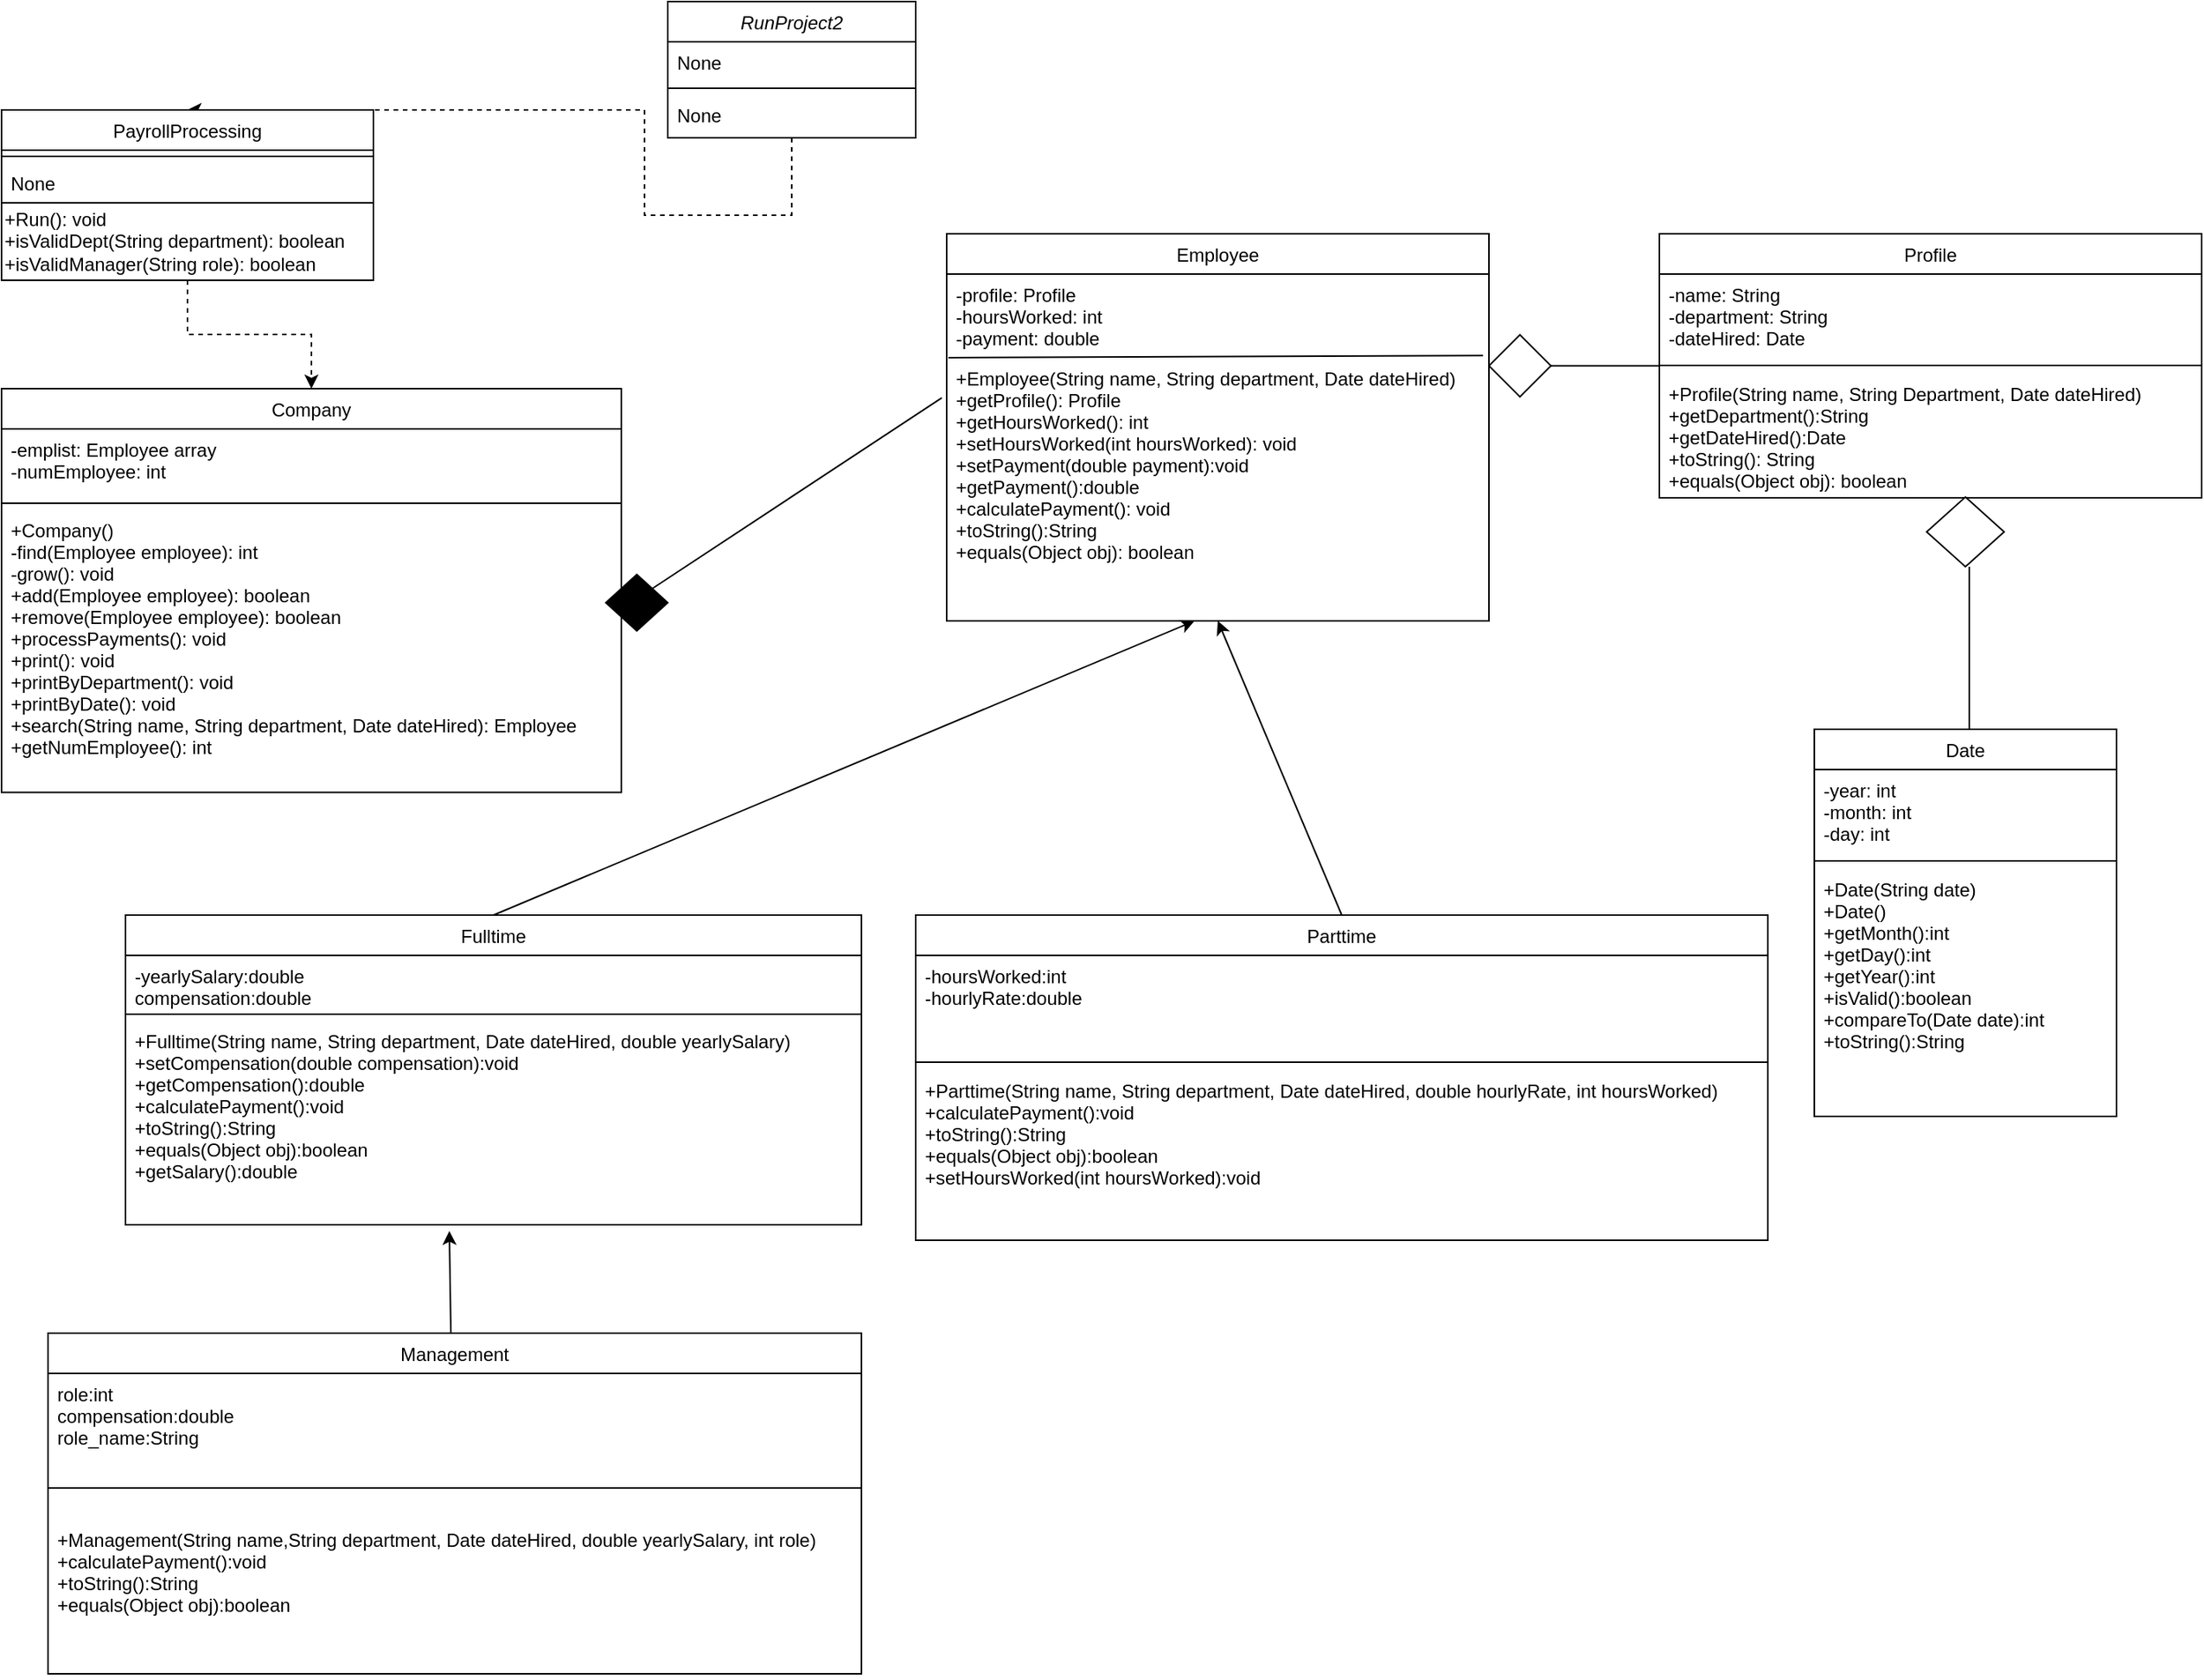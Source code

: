 <mxfile version="14.4.2" type="device"><diagram id="C5RBs43oDa-KdzZeNtuy" name="Page-1"><mxGraphModel dx="1200" dy="782" grid="1" gridSize="10" guides="1" tooltips="1" connect="1" arrows="1" fold="1" page="1" pageScale="1" pageWidth="827" pageHeight="1169" math="0" shadow="0"><root><mxCell id="WIyWlLk6GJQsqaUBKTNV-0"/><mxCell id="WIyWlLk6GJQsqaUBKTNV-1" parent="WIyWlLk6GJQsqaUBKTNV-0"/><mxCell id="HfLVBWk7cFYxpYuIdrru-0" style="edgeStyle=orthogonalEdgeStyle;rounded=0;orthogonalLoop=1;jettySize=auto;html=1;exitX=0.5;exitY=1;exitDx=0;exitDy=0;entryX=0.5;entryY=0;entryDx=0;entryDy=0;jumpStyle=none;sourcePerimeterSpacing=0;dashed=1;" parent="WIyWlLk6GJQsqaUBKTNV-1" source="zkfFHV4jXpPFQw0GAbJ--0" target="zkfFHV4jXpPFQw0GAbJ--6" edge="1"><mxGeometry relative="1" as="geometry"><Array as="points"><mxPoint x="455" y="138"/></Array></mxGeometry></mxCell><mxCell id="zkfFHV4jXpPFQw0GAbJ--0" value="RunProject2" style="swimlane;fontStyle=2;align=center;verticalAlign=top;childLayout=stackLayout;horizontal=1;startSize=26;horizontalStack=0;resizeParent=1;resizeLast=0;collapsible=1;marginBottom=0;rounded=0;shadow=0;strokeWidth=1;" parent="WIyWlLk6GJQsqaUBKTNV-1" vertex="1"><mxGeometry x="470" width="160" height="88" as="geometry"><mxRectangle x="230" y="140" width="160" height="26" as="alternateBounds"/></mxGeometry></mxCell><mxCell id="zkfFHV4jXpPFQw0GAbJ--1" value="None" style="text;align=left;verticalAlign=top;spacingLeft=4;spacingRight=4;overflow=hidden;rotatable=0;points=[[0,0.5],[1,0.5]];portConstraint=eastwest;" parent="zkfFHV4jXpPFQw0GAbJ--0" vertex="1"><mxGeometry y="26" width="160" height="26" as="geometry"/></mxCell><mxCell id="zkfFHV4jXpPFQw0GAbJ--4" value="" style="line;html=1;strokeWidth=1;align=left;verticalAlign=middle;spacingTop=-1;spacingLeft=3;spacingRight=3;rotatable=0;labelPosition=right;points=[];portConstraint=eastwest;" parent="zkfFHV4jXpPFQw0GAbJ--0" vertex="1"><mxGeometry y="52" width="160" height="8" as="geometry"/></mxCell><mxCell id="zkfFHV4jXpPFQw0GAbJ--5" value="None" style="text;align=left;verticalAlign=top;spacingLeft=4;spacingRight=4;overflow=hidden;rotatable=0;points=[[0,0.5],[1,0.5]];portConstraint=eastwest;" parent="zkfFHV4jXpPFQw0GAbJ--0" vertex="1"><mxGeometry y="60" width="160" height="26" as="geometry"/></mxCell><mxCell id="HfLVBWk7cFYxpYuIdrru-2" style="edgeStyle=orthogonalEdgeStyle;rounded=0;jumpStyle=none;orthogonalLoop=1;jettySize=auto;html=1;exitX=0.5;exitY=1;exitDx=0;exitDy=0;entryX=0.5;entryY=0;entryDx=0;entryDy=0;dashed=1;sourcePerimeterSpacing=0;strokeColor=#000000;" parent="WIyWlLk6GJQsqaUBKTNV-1" source="zkfFHV4jXpPFQw0GAbJ--6" target="zkfFHV4jXpPFQw0GAbJ--13" edge="1"><mxGeometry relative="1" as="geometry"/></mxCell><mxCell id="zkfFHV4jXpPFQw0GAbJ--6" value="PayrollProcessing" style="swimlane;fontStyle=0;align=center;verticalAlign=top;childLayout=stackLayout;horizontal=1;startSize=26;horizontalStack=0;resizeParent=1;resizeLast=0;collapsible=1;marginBottom=0;rounded=0;shadow=0;strokeWidth=1;" parent="WIyWlLk6GJQsqaUBKTNV-1" vertex="1"><mxGeometry x="40" y="70" width="240" height="110" as="geometry"><mxRectangle x="130" y="380" width="160" height="26" as="alternateBounds"/></mxGeometry></mxCell><mxCell id="zkfFHV4jXpPFQw0GAbJ--9" value="" style="line;html=1;strokeWidth=1;align=left;verticalAlign=middle;spacingTop=-1;spacingLeft=3;spacingRight=3;rotatable=0;labelPosition=right;points=[];portConstraint=eastwest;" parent="zkfFHV4jXpPFQw0GAbJ--6" vertex="1"><mxGeometry y="26" width="240" height="8" as="geometry"/></mxCell><mxCell id="zkfFHV4jXpPFQw0GAbJ--7" value="None" style="text;align=left;verticalAlign=top;spacingLeft=4;spacingRight=4;overflow=hidden;rotatable=0;points=[[0,0.5],[1,0.5]];portConstraint=eastwest;" parent="zkfFHV4jXpPFQw0GAbJ--6" vertex="1"><mxGeometry y="34" width="240" height="26" as="geometry"/></mxCell><mxCell id="HfLVBWk7cFYxpYuIdrru-1" value="+Run(): void&lt;br&gt;+isValidDept(String department): boolean&lt;br&gt;+isValidManager(String role): boolean" style="text;html=1;align=left;verticalAlign=middle;resizable=0;points=[];autosize=1;" parent="zkfFHV4jXpPFQw0GAbJ--6" vertex="1"><mxGeometry y="60" width="240" height="50" as="geometry"/></mxCell><mxCell id="6x7nm0PWd8gOV_7M5Qk7-1" value="" style="endArrow=none;html=1;entryX=1;entryY=0;entryDx=0;entryDy=0;entryPerimeter=0;exitX=0;exitY=0;exitDx=0;exitDy=0;exitPerimeter=0;" edge="1" parent="zkfFHV4jXpPFQw0GAbJ--6" source="HfLVBWk7cFYxpYuIdrru-1" target="HfLVBWk7cFYxpYuIdrru-1"><mxGeometry width="50" height="50" relative="1" as="geometry"><mxPoint x="115" y="80" as="sourcePoint"/><mxPoint x="165" y="30" as="targetPoint"/></mxGeometry></mxCell><mxCell id="zkfFHV4jXpPFQw0GAbJ--13" value="Company" style="swimlane;fontStyle=0;align=center;verticalAlign=top;childLayout=stackLayout;horizontal=1;startSize=26;horizontalStack=0;resizeParent=1;resizeLast=0;collapsible=1;marginBottom=0;rounded=0;shadow=0;strokeWidth=1;" parent="WIyWlLk6GJQsqaUBKTNV-1" vertex="1"><mxGeometry x="40" y="250" width="400" height="260.75" as="geometry"><mxRectangle x="340" y="380" width="170" height="26" as="alternateBounds"/></mxGeometry></mxCell><mxCell id="zkfFHV4jXpPFQw0GAbJ--14" value="-emplist: Employee array&#xa;-numEmployee: int" style="text;align=left;verticalAlign=top;spacingLeft=4;spacingRight=4;overflow=hidden;rotatable=0;points=[[0,0.5],[1,0.5]];portConstraint=eastwest;" parent="zkfFHV4jXpPFQw0GAbJ--13" vertex="1"><mxGeometry y="26" width="400" height="44" as="geometry"/></mxCell><mxCell id="zkfFHV4jXpPFQw0GAbJ--15" value="" style="line;html=1;strokeWidth=1;align=left;verticalAlign=middle;spacingTop=-1;spacingLeft=3;spacingRight=3;rotatable=0;labelPosition=right;points=[];portConstraint=eastwest;" parent="zkfFHV4jXpPFQw0GAbJ--13" vertex="1"><mxGeometry y="70" width="400" height="8" as="geometry"/></mxCell><mxCell id="HfLVBWk7cFYxpYuIdrru-4" value="+Company()&#xa;-find(Employee employee): int&#xa;-grow(): void&#xa;+add(Employee employee): boolean&#xa;+remove(Employee employee): boolean&#xa;+processPayments(): void&#xa;+print(): void&#xa;+printByDepartment(): void&#xa;+printByDate(): void&#xa;+search(String name, String department, Date dateHired): Employee&#xa;+getNumEmployee(): int " style="text;align=left;verticalAlign=top;spacingLeft=4;spacingRight=4;overflow=hidden;rotatable=0;points=[[0,0.5],[1,0.5]];portConstraint=eastwest;" parent="zkfFHV4jXpPFQw0GAbJ--13" vertex="1"><mxGeometry y="78" width="400" height="172" as="geometry"/></mxCell><mxCell id="HfLVBWk7cFYxpYuIdrru-10" value="Employee" style="swimlane;fontStyle=0;align=center;verticalAlign=top;childLayout=stackLayout;horizontal=1;startSize=26;horizontalStack=0;resizeParent=1;resizeLast=0;collapsible=1;marginBottom=0;rounded=0;shadow=0;strokeWidth=1;" parent="WIyWlLk6GJQsqaUBKTNV-1" vertex="1"><mxGeometry x="650" y="150" width="350" height="250" as="geometry"><mxRectangle x="550" y="140" width="160" height="26" as="alternateBounds"/></mxGeometry></mxCell><mxCell id="6x7nm0PWd8gOV_7M5Qk7-4" value="" style="endArrow=none;html=1;entryX=0.989;entryY=-0.009;entryDx=0;entryDy=0;entryPerimeter=0;exitX=0.003;exitY=0;exitDx=0;exitDy=0;exitPerimeter=0;" edge="1" parent="HfLVBWk7cFYxpYuIdrru-10" source="HfLVBWk7cFYxpYuIdrru-17" target="HfLVBWk7cFYxpYuIdrru-17"><mxGeometry width="50" height="50" relative="1" as="geometry"><mxPoint x="110" y="90" as="sourcePoint"/><mxPoint x="160" y="40" as="targetPoint"/></mxGeometry></mxCell><mxCell id="HfLVBWk7cFYxpYuIdrru-11" value="-profile: Profile&#xa;-hoursWorked: int&#xa;-payment: double&#xa;" style="text;align=left;verticalAlign=top;spacingLeft=4;spacingRight=4;overflow=hidden;rotatable=0;points=[[0,0.5],[1,0.5]];portConstraint=eastwest;" parent="HfLVBWk7cFYxpYuIdrru-10" vertex="1"><mxGeometry y="26" width="350" height="54" as="geometry"/></mxCell><mxCell id="HfLVBWk7cFYxpYuIdrru-17" value="+Employee(String name, String department, Date dateHired)&#xa;+getProfile(): Profile&#xa;+getHoursWorked(): int &#xa;+setHoursWorked(int hoursWorked): void&#xa;+setPayment(double payment):void&#xa;+getPayment():double&#xa;+calculatePayment(): void &#xa;+toString():String&#xa;+equals(Object obj): boolean&#xa;" style="text;align=left;verticalAlign=top;spacingLeft=4;spacingRight=4;overflow=hidden;rotatable=0;points=[[0,0.5],[1,0.5]];portConstraint=eastwest;" parent="HfLVBWk7cFYxpYuIdrru-10" vertex="1"><mxGeometry y="80" width="350" height="150" as="geometry"/></mxCell><mxCell id="HfLVBWk7cFYxpYuIdrru-24" value="Profile" style="swimlane;fontStyle=0;align=center;verticalAlign=top;childLayout=stackLayout;horizontal=1;startSize=26;horizontalStack=0;resizeParent=1;resizeLast=0;collapsible=1;marginBottom=0;rounded=0;shadow=0;strokeWidth=1;" parent="WIyWlLk6GJQsqaUBKTNV-1" vertex="1"><mxGeometry x="1110" y="150" width="350" height="170.5" as="geometry"><mxRectangle x="550" y="140" width="160" height="26" as="alternateBounds"/></mxGeometry></mxCell><mxCell id="HfLVBWk7cFYxpYuIdrru-25" value="-name: String&#xa;-department: String&#xa;-dateHired: Date" style="text;align=left;verticalAlign=top;spacingLeft=4;spacingRight=4;overflow=hidden;rotatable=0;points=[[0,0.5],[1,0.5]];portConstraint=eastwest;" parent="HfLVBWk7cFYxpYuIdrru-24" vertex="1"><mxGeometry y="26" width="350" height="54" as="geometry"/></mxCell><mxCell id="HfLVBWk7cFYxpYuIdrru-26" value="" style="line;html=1;strokeWidth=1;align=left;verticalAlign=middle;spacingTop=-1;spacingLeft=3;spacingRight=3;rotatable=0;labelPosition=right;points=[];portConstraint=eastwest;" parent="HfLVBWk7cFYxpYuIdrru-24" vertex="1"><mxGeometry y="80" width="350" height="10" as="geometry"/></mxCell><mxCell id="HfLVBWk7cFYxpYuIdrru-27" value="+Profile(String name, String Department, Date dateHired)&#xa;+getDepartment():String&#xa;+getDateHired():Date&#xa;+toString(): String&#xa;+equals(Object obj): boolean" style="text;align=left;verticalAlign=top;spacingLeft=4;spacingRight=4;overflow=hidden;rotatable=0;points=[[0,0.5],[1,0.5]];portConstraint=eastwest;" parent="HfLVBWk7cFYxpYuIdrru-24" vertex="1"><mxGeometry y="90" width="350" height="80" as="geometry"/></mxCell><mxCell id="HfLVBWk7cFYxpYuIdrru-33" value="Date" style="swimlane;fontStyle=0;align=center;verticalAlign=top;childLayout=stackLayout;horizontal=1;startSize=26;horizontalStack=0;resizeParent=1;resizeLast=0;collapsible=1;marginBottom=0;rounded=0;shadow=0;strokeWidth=1;" parent="WIyWlLk6GJQsqaUBKTNV-1" vertex="1"><mxGeometry x="1210" y="470" width="195" height="250" as="geometry"><mxRectangle x="550" y="140" width="160" height="26" as="alternateBounds"/></mxGeometry></mxCell><mxCell id="HfLVBWk7cFYxpYuIdrru-34" value="-year: int&#xa;-month: int&#xa;-day: int" style="text;align=left;verticalAlign=top;spacingLeft=4;spacingRight=4;overflow=hidden;rotatable=0;points=[[0,0.5],[1,0.5]];portConstraint=eastwest;" parent="HfLVBWk7cFYxpYuIdrru-33" vertex="1"><mxGeometry y="26" width="195" height="54" as="geometry"/></mxCell><mxCell id="HfLVBWk7cFYxpYuIdrru-35" value="" style="line;html=1;strokeWidth=1;align=left;verticalAlign=middle;spacingTop=-1;spacingLeft=3;spacingRight=3;rotatable=0;labelPosition=right;points=[];portConstraint=eastwest;" parent="HfLVBWk7cFYxpYuIdrru-33" vertex="1"><mxGeometry y="80" width="195" height="10" as="geometry"/></mxCell><mxCell id="HfLVBWk7cFYxpYuIdrru-36" value="+Date(String date)&#xa;+Date()&#xa;+getMonth():int&#xa;+getDay():int&#xa;+getYear():int&#xa;+isValid():boolean&#xa;+compareTo(Date date):int&#xa;+toString():String" style="text;align=left;verticalAlign=top;spacingLeft=4;spacingRight=4;overflow=hidden;rotatable=0;points=[[0,0.5],[1,0.5]];portConstraint=eastwest;" parent="HfLVBWk7cFYxpYuIdrru-33" vertex="1"><mxGeometry y="90" width="195" height="140" as="geometry"/></mxCell><mxCell id="HfLVBWk7cFYxpYuIdrru-39" value="Parttime" style="swimlane;fontStyle=0;align=center;verticalAlign=top;childLayout=stackLayout;horizontal=1;startSize=26;horizontalStack=0;resizeParent=1;resizeLast=0;collapsible=1;marginBottom=0;rounded=0;shadow=0;strokeWidth=1;" parent="WIyWlLk6GJQsqaUBKTNV-1" vertex="1"><mxGeometry x="630" y="590" width="550" height="210" as="geometry"><mxRectangle x="550" y="140" width="160" height="26" as="alternateBounds"/></mxGeometry></mxCell><mxCell id="HfLVBWk7cFYxpYuIdrru-40" value="-hoursWorked:int&#xa;-hourlyRate:double&#xa;" style="text;align=left;verticalAlign=top;spacingLeft=4;spacingRight=4;overflow=hidden;rotatable=0;points=[[0,0.5],[1,0.5]];portConstraint=eastwest;" parent="HfLVBWk7cFYxpYuIdrru-39" vertex="1"><mxGeometry y="26" width="550" height="64" as="geometry"/></mxCell><mxCell id="HfLVBWk7cFYxpYuIdrru-45" value="" style="line;html=1;strokeWidth=1;align=left;verticalAlign=middle;spacingTop=-1;spacingLeft=3;spacingRight=3;rotatable=0;labelPosition=right;points=[];portConstraint=eastwest;" parent="HfLVBWk7cFYxpYuIdrru-39" vertex="1"><mxGeometry y="90" width="550" height="10" as="geometry"/></mxCell><mxCell id="HfLVBWk7cFYxpYuIdrru-47" value="+Parttime(String name, String department, Date dateHired, double hourlyRate, int hoursWorked)&#xa;+calculatePayment():void&#xa;+toString():String&#xa;+equals(Object obj):boolean&#xa;+setHoursWorked(int hoursWorked):void" style="text;align=left;verticalAlign=top;spacingLeft=4;spacingRight=4;overflow=hidden;rotatable=0;points=[[0,0.5],[1,0.5]];portConstraint=eastwest;" parent="HfLVBWk7cFYxpYuIdrru-39" vertex="1"><mxGeometry y="100" width="550" height="110" as="geometry"/></mxCell><mxCell id="HfLVBWk7cFYxpYuIdrru-52" value="Fulltime" style="swimlane;fontStyle=0;align=center;verticalAlign=top;childLayout=stackLayout;horizontal=1;startSize=26;horizontalStack=0;resizeParent=1;resizeLast=0;collapsible=1;marginBottom=0;rounded=0;shadow=0;strokeWidth=1;" parent="WIyWlLk6GJQsqaUBKTNV-1" vertex="1"><mxGeometry x="120" y="590" width="475" height="200" as="geometry"><mxRectangle x="550" y="140" width="160" height="26" as="alternateBounds"/></mxGeometry></mxCell><mxCell id="HfLVBWk7cFYxpYuIdrru-53" value="-yearlySalary:double&#xa;compensation:double" style="text;align=left;verticalAlign=top;spacingLeft=4;spacingRight=4;overflow=hidden;rotatable=0;points=[[0,0.5],[1,0.5]];portConstraint=eastwest;" parent="HfLVBWk7cFYxpYuIdrru-52" vertex="1"><mxGeometry y="26" width="475" height="34" as="geometry"/></mxCell><mxCell id="HfLVBWk7cFYxpYuIdrru-58" value="" style="line;html=1;strokeWidth=1;align=left;verticalAlign=middle;spacingTop=-1;spacingLeft=3;spacingRight=3;rotatable=0;labelPosition=right;points=[];portConstraint=eastwest;" parent="HfLVBWk7cFYxpYuIdrru-52" vertex="1"><mxGeometry y="60" width="475" height="8" as="geometry"/></mxCell><mxCell id="HfLVBWk7cFYxpYuIdrru-59" value="+Fulltime(String name, String department, Date dateHired, double yearlySalary)&#xa;+setCompensation(double compensation):void&#xa;+getCompensation():double&#xa;+calculatePayment():void&#xa;+toString():String&#xa;+equals(Object obj):boolean&#xa;+getSalary():double&#xa;&#xa; " style="text;align=left;verticalAlign=top;spacingLeft=4;spacingRight=4;overflow=hidden;rotatable=0;points=[[0,0.5],[1,0.5]];portConstraint=eastwest;" parent="HfLVBWk7cFYxpYuIdrru-52" vertex="1"><mxGeometry y="68" width="475" height="132" as="geometry"/></mxCell><mxCell id="HfLVBWk7cFYxpYuIdrru-62" value="Management" style="swimlane;fontStyle=0;align=center;verticalAlign=top;childLayout=stackLayout;horizontal=1;startSize=26;horizontalStack=0;resizeParent=1;resizeLast=0;collapsible=1;marginBottom=0;rounded=0;shadow=0;strokeWidth=1;" parent="WIyWlLk6GJQsqaUBKTNV-1" vertex="1"><mxGeometry x="70" y="860" width="525" height="220" as="geometry"><mxRectangle x="550" y="140" width="160" height="26" as="alternateBounds"/></mxGeometry></mxCell><mxCell id="HfLVBWk7cFYxpYuIdrru-63" value="role:int&#xa;compensation:double&#xa;role_name:String" style="text;align=left;verticalAlign=top;spacingLeft=4;spacingRight=4;overflow=hidden;rotatable=0;points=[[0,0.5],[1,0.5]];portConstraint=eastwest;" parent="HfLVBWk7cFYxpYuIdrru-62" vertex="1"><mxGeometry y="26" width="525" height="54" as="geometry"/></mxCell><mxCell id="HfLVBWk7cFYxpYuIdrru-68" value="" style="line;html=1;strokeWidth=1;align=left;verticalAlign=middle;spacingTop=-1;spacingLeft=3;spacingRight=3;rotatable=0;labelPosition=right;points=[];portConstraint=eastwest;" parent="HfLVBWk7cFYxpYuIdrru-62" vertex="1"><mxGeometry y="80" width="525" height="40" as="geometry"/></mxCell><mxCell id="HfLVBWk7cFYxpYuIdrru-69" value="+Management(String name,String department, Date dateHired, double yearlySalary, int role)&#xa;+calculatePayment():void&#xa;+toString():String&#xa;+equals(Object obj):boolean" style="text;align=left;verticalAlign=top;spacingLeft=4;spacingRight=4;overflow=hidden;rotatable=0;points=[[0,0.5],[1,0.5]];portConstraint=eastwest;" parent="HfLVBWk7cFYxpYuIdrru-62" vertex="1"><mxGeometry y="120" width="525" height="100" as="geometry"/></mxCell><mxCell id="6x7nm0PWd8gOV_7M5Qk7-5" value="" style="endArrow=none;html=1;entryX=-0.009;entryY=0.173;entryDx=0;entryDy=0;entryPerimeter=0;exitX=1;exitY=0;exitDx=0;exitDy=0;" edge="1" parent="WIyWlLk6GJQsqaUBKTNV-1" source="6x7nm0PWd8gOV_7M5Qk7-8" target="HfLVBWk7cFYxpYuIdrru-17"><mxGeometry width="50" height="50" relative="1" as="geometry"><mxPoint x="480" y="365.085" as="sourcePoint"/><mxPoint x="530" y="300" as="targetPoint"/></mxGeometry></mxCell><mxCell id="6x7nm0PWd8gOV_7M5Qk7-8" value="" style="rhombus;whiteSpace=wrap;html=1;fillColor=#000000;" vertex="1" parent="WIyWlLk6GJQsqaUBKTNV-1"><mxGeometry x="430" y="370" width="40" height="36.5" as="geometry"/></mxCell><mxCell id="6x7nm0PWd8gOV_7M5Qk7-11" value="" style="rhombus;whiteSpace=wrap;html=1;strokeColor=#000000;fillColor=none;" vertex="1" parent="WIyWlLk6GJQsqaUBKTNV-1"><mxGeometry x="1000" y="215.25" width="40" height="40" as="geometry"/></mxCell><mxCell id="6x7nm0PWd8gOV_7M5Qk7-16" value="" style="endArrow=none;html=1;entryX=0;entryY=0.5;entryDx=0;entryDy=0;" edge="1" parent="WIyWlLk6GJQsqaUBKTNV-1" target="6x7nm0PWd8gOV_7M5Qk7-11"><mxGeometry width="50" height="50" relative="1" as="geometry"><mxPoint x="1000" y="235" as="sourcePoint"/><mxPoint x="1050" y="190" as="targetPoint"/></mxGeometry></mxCell><mxCell id="6x7nm0PWd8gOV_7M5Qk7-17" value="" style="endArrow=none;html=1;entryX=0.563;entryY=1.05;entryDx=0;entryDy=0;entryPerimeter=0;" edge="1" parent="WIyWlLk6GJQsqaUBKTNV-1" source="6x7nm0PWd8gOV_7M5Qk7-14" target="HfLVBWk7cFYxpYuIdrru-27"><mxGeometry width="50" height="50" relative="1" as="geometry"><mxPoint x="1307" y="435" as="sourcePoint"/><mxPoint x="1360" y="385" as="targetPoint"/></mxGeometry></mxCell><mxCell id="6x7nm0PWd8gOV_7M5Qk7-14" value="" style="rhombus;whiteSpace=wrap;html=1;" vertex="1" parent="WIyWlLk6GJQsqaUBKTNV-1"><mxGeometry x="1282.5" y="320" width="50" height="45" as="geometry"/></mxCell><mxCell id="6x7nm0PWd8gOV_7M5Qk7-19" value="" style="endArrow=none;html=1;" edge="1" parent="WIyWlLk6GJQsqaUBKTNV-1"><mxGeometry width="50" height="50" relative="1" as="geometry"><mxPoint x="1310" y="470" as="sourcePoint"/><mxPoint x="1310" y="365" as="targetPoint"/></mxGeometry></mxCell><mxCell id="6x7nm0PWd8gOV_7M5Qk7-20" value="" style="endArrow=none;html=1;entryX=0;entryY=0.5;entryDx=0;entryDy=0;exitX=1;exitY=0.5;exitDx=0;exitDy=0;" edge="1" parent="WIyWlLk6GJQsqaUBKTNV-1" source="6x7nm0PWd8gOV_7M5Qk7-11" target="HfLVBWk7cFYxpYuIdrru-24"><mxGeometry width="50" height="50" relative="1" as="geometry"><mxPoint x="1040" y="240" as="sourcePoint"/><mxPoint x="1090" y="190" as="targetPoint"/></mxGeometry></mxCell><mxCell id="6x7nm0PWd8gOV_7M5Qk7-21" value="" style="endArrow=classic;html=1;entryX=0.5;entryY=1;entryDx=0;entryDy=0;exitX=0.5;exitY=0;exitDx=0;exitDy=0;" edge="1" parent="WIyWlLk6GJQsqaUBKTNV-1" source="HfLVBWk7cFYxpYuIdrru-39" target="HfLVBWk7cFYxpYuIdrru-10"><mxGeometry width="50" height="50" relative="1" as="geometry"><mxPoint x="730" y="560" as="sourcePoint"/><mxPoint x="780" y="510" as="targetPoint"/></mxGeometry></mxCell><mxCell id="6x7nm0PWd8gOV_7M5Qk7-22" value="" style="endArrow=classic;html=1;exitX=0.5;exitY=0;exitDx=0;exitDy=0;" edge="1" parent="WIyWlLk6GJQsqaUBKTNV-1" source="HfLVBWk7cFYxpYuIdrru-52"><mxGeometry width="50" height="50" relative="1" as="geometry"><mxPoint x="730" y="560" as="sourcePoint"/><mxPoint x="810" y="400" as="targetPoint"/></mxGeometry></mxCell><mxCell id="6x7nm0PWd8gOV_7M5Qk7-23" value="" style="endArrow=classic;html=1;entryX=0.44;entryY=1.03;entryDx=0;entryDy=0;entryPerimeter=0;" edge="1" parent="WIyWlLk6GJQsqaUBKTNV-1" target="HfLVBWk7cFYxpYuIdrru-59"><mxGeometry width="50" height="50" relative="1" as="geometry"><mxPoint x="330" y="860" as="sourcePoint"/><mxPoint x="380" y="810" as="targetPoint"/></mxGeometry></mxCell></root></mxGraphModel></diagram></mxfile>